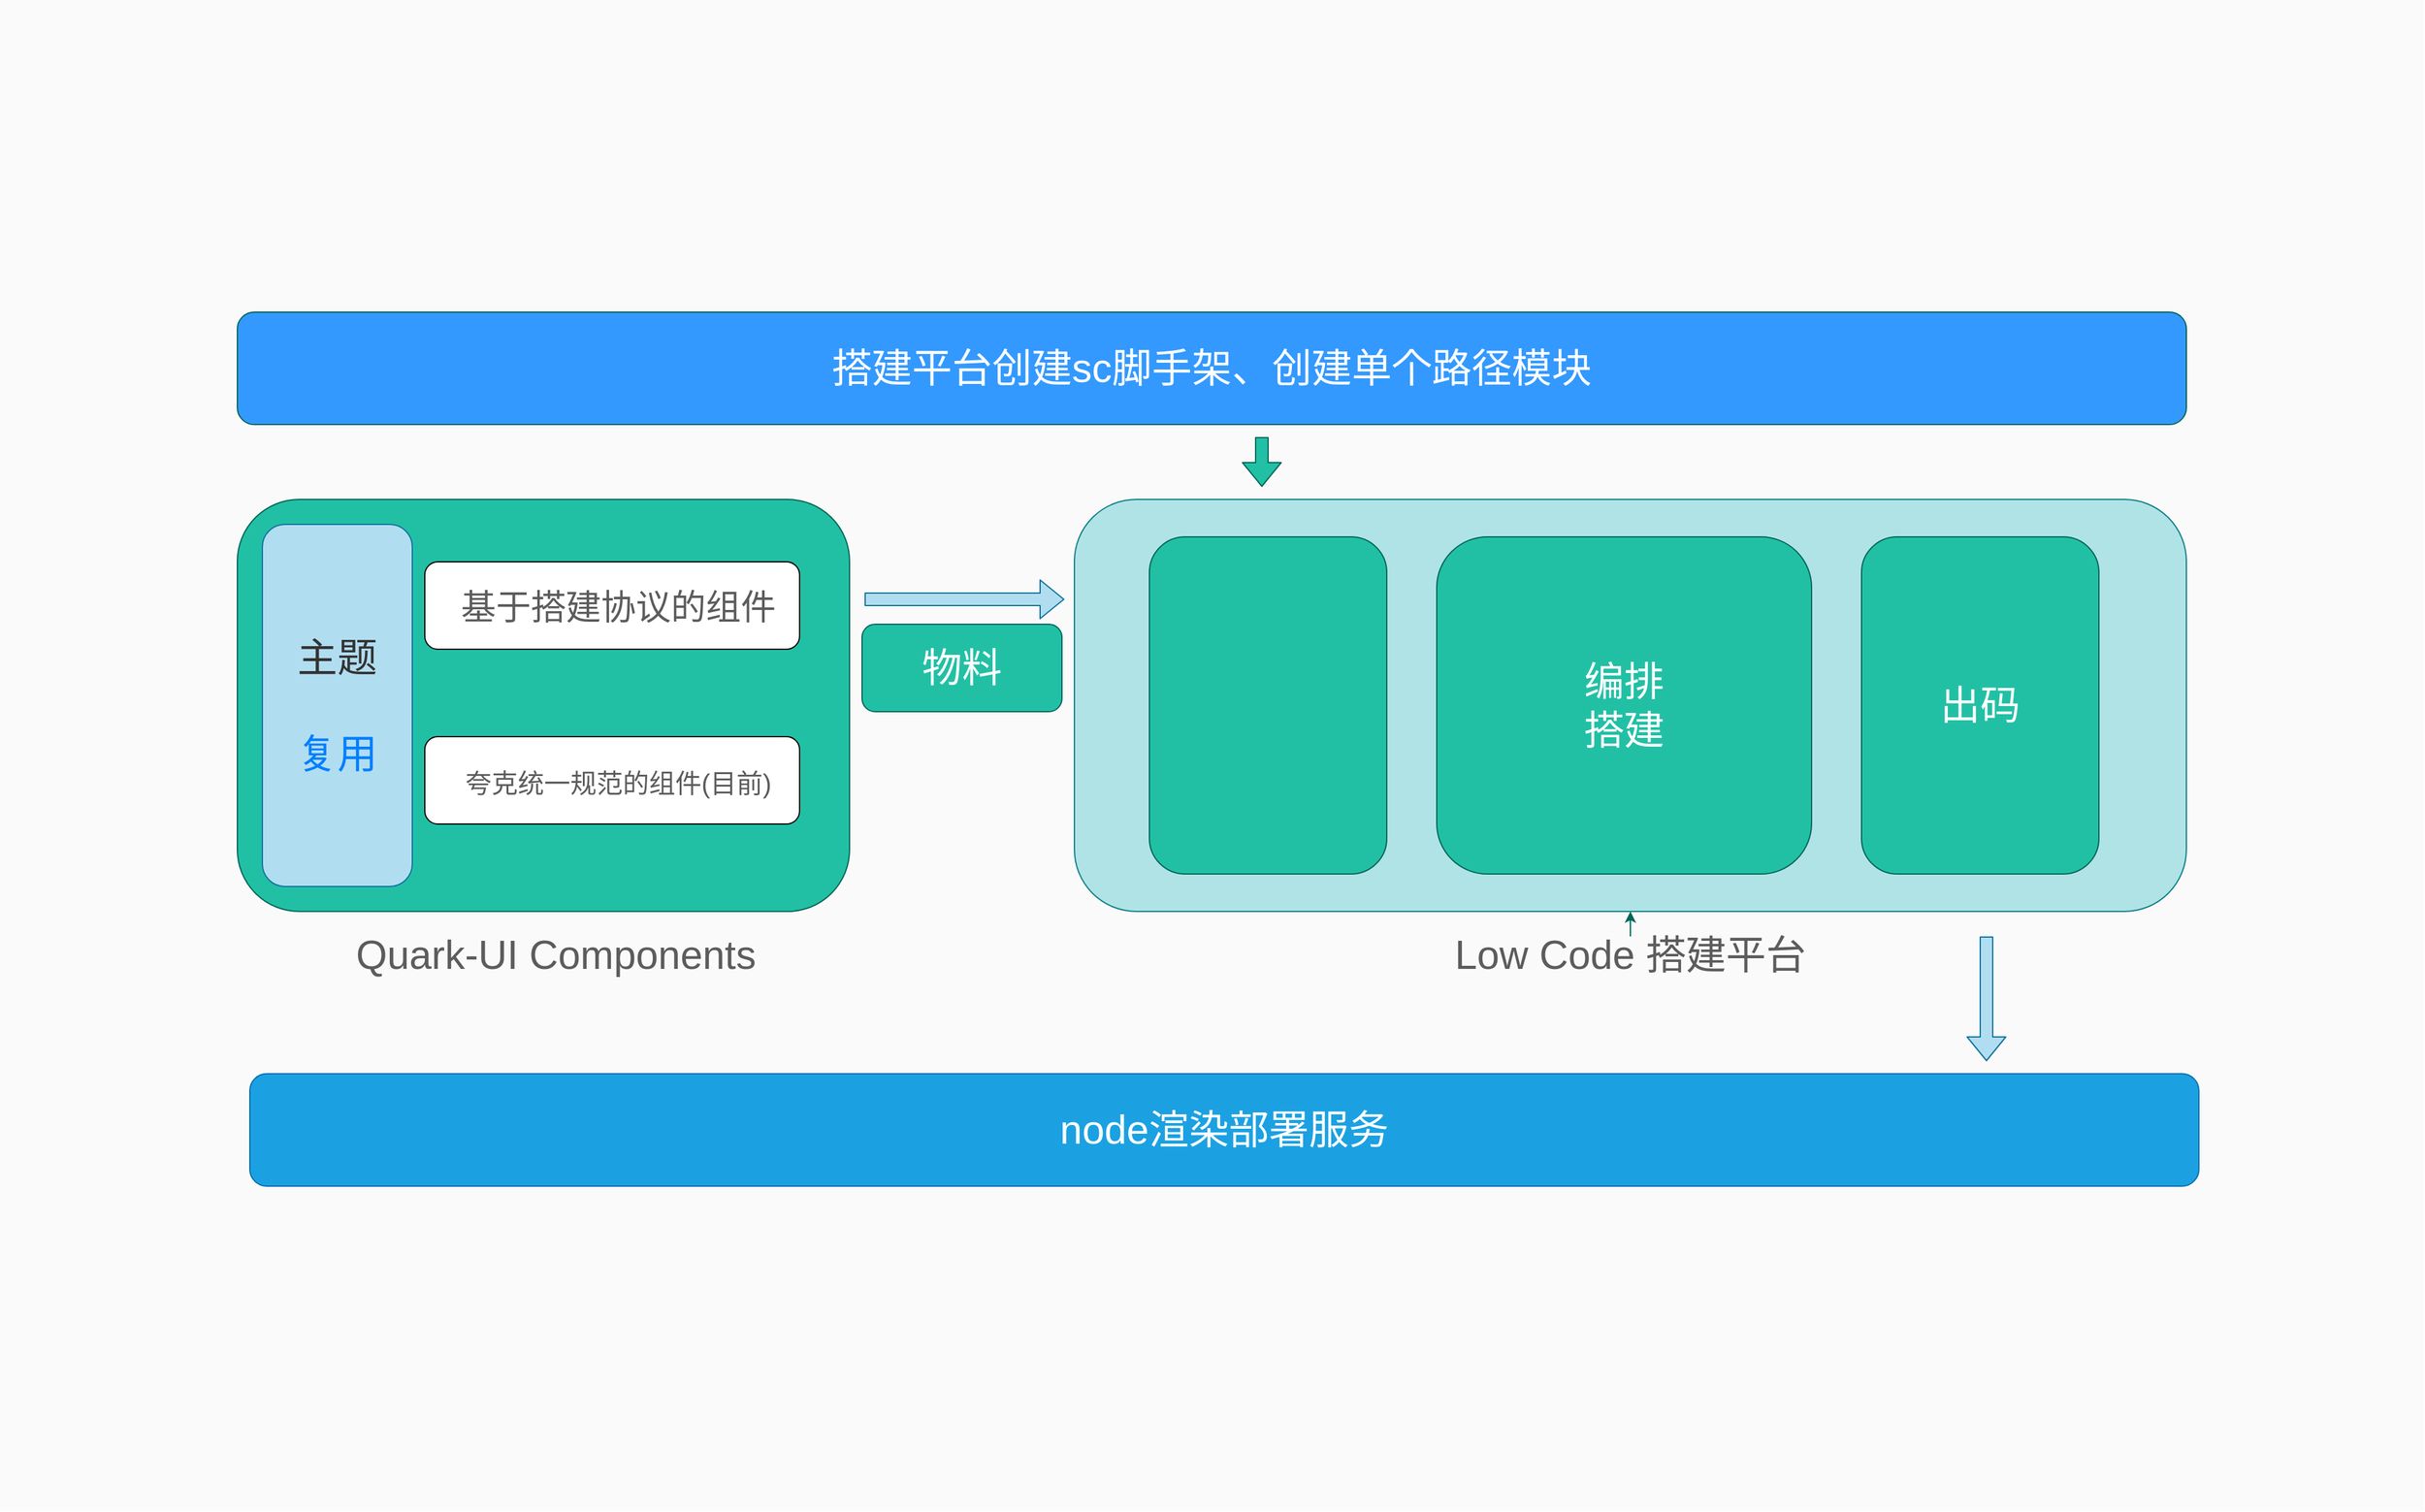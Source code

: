 <mxfile version="18.0.1" type="github">
  <diagram id="mJX3ixT3rx15vAFLiFQs" name="第 1 页">
    <mxGraphModel dx="4765" dy="1255" grid="1" gridSize="10" guides="1" tooltips="1" connect="1" arrows="1" fold="1" page="1" pageScale="1" pageWidth="1200" pageHeight="1600" math="0" shadow="0">
      <root>
        <mxCell id="0" />
        <mxCell id="1" parent="0" />
        <mxCell id="pdx5beCU5PoqxW-JAkxX-39" value="" style="rounded=0;whiteSpace=wrap;html=1;shadow=0;glass=0;sketch=0;fontSize=32;fillColor=#FAFAFA;strokeColor=none;" vertex="1" parent="1">
          <mxGeometry x="-2380" y="200" width="1940" height="1210" as="geometry" />
        </mxCell>
        <mxCell id="pdx5beCU5PoqxW-JAkxX-1" value="" style="rounded=1;whiteSpace=wrap;html=1;fillColor=#21C0A5;fontColor=#5C5C5C;strokeColor=#006658;glass=0;" vertex="1" parent="1">
          <mxGeometry x="-2190" y="600" width="490" height="330" as="geometry" />
        </mxCell>
        <mxCell id="pdx5beCU5PoqxW-JAkxX-3" value="&lt;font style=&quot;font-size: 32px;&quot;&gt;Quark-UI Components&lt;br&gt;&lt;/font&gt;" style="text;html=1;strokeColor=none;fillColor=none;align=center;verticalAlign=middle;whiteSpace=wrap;rounded=0;sketch=0;fontColor=#5C5C5C;" vertex="1" parent="1">
          <mxGeometry x="-2110" y="950" width="350" height="30" as="geometry" />
        </mxCell>
        <mxCell id="pdx5beCU5PoqxW-JAkxX-10" value="" style="rounded=1;whiteSpace=wrap;html=1;fillColor=#b0e3e6;strokeColor=#0e8088;shadow=0;sketch=0;glass=0;" vertex="1" parent="1">
          <mxGeometry x="-1520" y="600" width="890" height="330" as="geometry" />
        </mxCell>
        <mxCell id="pdx5beCU5PoqxW-JAkxX-16" style="edgeStyle=orthogonalEdgeStyle;curved=0;rounded=1;sketch=0;orthogonalLoop=1;jettySize=auto;html=1;fontSize=32;fontColor=#5C5C5C;strokeColor=#006658;fillColor=#21C0A5;" edge="1" parent="1" source="pdx5beCU5PoqxW-JAkxX-11" target="pdx5beCU5PoqxW-JAkxX-10">
          <mxGeometry relative="1" as="geometry" />
        </mxCell>
        <mxCell id="pdx5beCU5PoqxW-JAkxX-11" value="&lt;font style=&quot;font-size: 32px;&quot;&gt;Low Code 搭建平台&lt;br&gt;&lt;/font&gt;" style="text;html=1;strokeColor=none;fillColor=none;align=center;verticalAlign=middle;whiteSpace=wrap;rounded=0;sketch=0;fontColor=#5C5C5C;" vertex="1" parent="1">
          <mxGeometry x="-1250" y="950" width="350" height="30" as="geometry" />
        </mxCell>
        <mxCell id="pdx5beCU5PoqxW-JAkxX-13" value="&lt;font color=&quot;#ffffff&quot; style=&quot;font-size: 32px;&quot;&gt;物料&lt;/font&gt;" style="html=1;whiteSpace=wrap;container=1;recursiveResize=0;collapsible=0;rounded=1;shadow=0;glass=0;sketch=0;fontColor=#5C5C5C;strokeColor=#006658;fillColor=#21C0A5;" vertex="1" parent="1">
          <mxGeometry x="-1690" y="700" width="160" height="70" as="geometry" />
        </mxCell>
        <mxCell id="pdx5beCU5PoqxW-JAkxX-17" value="" style="shape=flexArrow;endArrow=classic;html=1;rounded=1;sketch=0;fontSize=32;fontColor=#5C5C5C;strokeColor=#10739e;fillColor=#b1ddf0;curved=0;" edge="1" parent="1">
          <mxGeometry width="50" height="50" relative="1" as="geometry">
            <mxPoint x="-1688" y="680" as="sourcePoint" />
            <mxPoint x="-1528" y="680" as="targetPoint" />
          </mxGeometry>
        </mxCell>
        <mxCell id="pdx5beCU5PoqxW-JAkxX-18" value="" style="group" vertex="1" connectable="0" parent="1">
          <mxGeometry x="-2040" y="650" width="300" height="70" as="geometry" />
        </mxCell>
        <mxCell id="pdx5beCU5PoqxW-JAkxX-4" value="" style="rounded=1;whiteSpace=wrap;html=1;sketch=0;fontSize=32;" vertex="1" parent="pdx5beCU5PoqxW-JAkxX-18">
          <mxGeometry width="300" height="70" as="geometry" />
        </mxCell>
        <mxCell id="pdx5beCU5PoqxW-JAkxX-5" value="&lt;font style=&quot;font-size: 28px;&quot;&gt;基于搭建协议的组件&lt;/font&gt;" style="text;html=1;strokeColor=none;fillColor=none;align=center;verticalAlign=middle;whiteSpace=wrap;rounded=0;sketch=0;fontSize=32;fontColor=#5C5C5C;" vertex="1" parent="pdx5beCU5PoqxW-JAkxX-18">
          <mxGeometry x="10" y="25" width="290" height="20" as="geometry" />
        </mxCell>
        <mxCell id="pdx5beCU5PoqxW-JAkxX-8" style="edgeStyle=orthogonalEdgeStyle;curved=0;rounded=1;sketch=0;orthogonalLoop=1;jettySize=auto;html=1;exitX=0.5;exitY=1;exitDx=0;exitDy=0;fontSize=28;fontColor=#5C5C5C;strokeColor=#006658;fillColor=#21C0A5;" edge="1" parent="pdx5beCU5PoqxW-JAkxX-18" source="pdx5beCU5PoqxW-JAkxX-5" target="pdx5beCU5PoqxW-JAkxX-5">
          <mxGeometry relative="1" as="geometry" />
        </mxCell>
        <mxCell id="pdx5beCU5PoqxW-JAkxX-20" value="" style="group" vertex="1" connectable="0" parent="1">
          <mxGeometry x="-2040" y="790" width="300" height="70" as="geometry" />
        </mxCell>
        <mxCell id="pdx5beCU5PoqxW-JAkxX-6" value="" style="rounded=1;whiteSpace=wrap;html=1;sketch=0;fontSize=32;" vertex="1" parent="pdx5beCU5PoqxW-JAkxX-20">
          <mxGeometry width="300" height="70" as="geometry" />
        </mxCell>
        <mxCell id="pdx5beCU5PoqxW-JAkxX-7" value="&lt;font style=&quot;font-size: 21px;&quot;&gt;夸克统一规范的组件(目前)&lt;/font&gt;" style="text;html=1;strokeColor=none;fillColor=none;align=center;verticalAlign=middle;whiteSpace=wrap;rounded=0;sketch=0;fontSize=32;fontColor=#5C5C5C;" vertex="1" parent="pdx5beCU5PoqxW-JAkxX-20">
          <mxGeometry x="30" y="24" width="250" height="20" as="geometry" />
        </mxCell>
        <mxCell id="pdx5beCU5PoqxW-JAkxX-21" value="&lt;font color=&quot;#333333&quot;&gt;主题&lt;/font&gt;&lt;br&gt;&lt;br&gt;&lt;font color=&quot;#007fff&quot;&gt;复用&lt;/font&gt;" style="rounded=1;whiteSpace=wrap;html=1;shadow=0;glass=0;sketch=0;fontSize=32;strokeColor=#10739e;fillColor=#b1ddf0;" vertex="1" parent="1">
          <mxGeometry x="-2170" y="620" width="120" height="290" as="geometry" />
        </mxCell>
        <mxCell id="pdx5beCU5PoqxW-JAkxX-22" value="" style="rounded=1;whiteSpace=wrap;html=1;shadow=0;glass=0;sketch=0;fontSize=32;fontColor=#3399FF;strokeColor=#006658;fillColor=#21C0A5;" vertex="1" parent="1">
          <mxGeometry x="-1460" y="630" width="190" height="270" as="geometry" />
        </mxCell>
        <mxCell id="pdx5beCU5PoqxW-JAkxX-24" value="&lt;font color=&quot;#ffffff&quot;&gt;出码&lt;/font&gt;" style="rounded=1;whiteSpace=wrap;html=1;shadow=0;glass=0;sketch=0;fontSize=32;fontColor=#3399FF;strokeColor=#006658;fillColor=#21C0A5;" vertex="1" parent="1">
          <mxGeometry x="-890" y="630" width="190" height="270" as="geometry" />
        </mxCell>
        <mxCell id="pdx5beCU5PoqxW-JAkxX-25" value="&lt;span style=&quot;color: rgb(255, 255, 255);&quot;&gt;编排&lt;br&gt;&lt;/span&gt;&lt;span style=&quot;color: rgb(255, 255, 255);&quot;&gt;搭建&lt;/span&gt;&lt;span style=&quot;color: rgb(255, 255, 255);&quot;&gt;&lt;br&gt;&lt;/span&gt;" style="rounded=1;whiteSpace=wrap;html=1;shadow=0;glass=0;sketch=0;fontSize=32;fontColor=#3399FF;strokeColor=#006658;fillColor=#21C0A5;gradientColor=none;" vertex="1" parent="1">
          <mxGeometry x="-1230" y="630" width="300" height="270" as="geometry" />
        </mxCell>
        <mxCell id="pdx5beCU5PoqxW-JAkxX-26" value="" style="shape=flexArrow;endArrow=classic;html=1;rounded=1;sketch=0;fontSize=32;fontColor=#5C5C5C;strokeColor=#10739e;fillColor=#b1ddf0;curved=0;" edge="1" parent="1">
          <mxGeometry width="50" height="50" relative="1" as="geometry">
            <mxPoint x="-790" y="950" as="sourcePoint" />
            <mxPoint x="-790" y="1050" as="targetPoint" />
          </mxGeometry>
        </mxCell>
        <mxCell id="pdx5beCU5PoqxW-JAkxX-29" value="&lt;font color=&quot;#ffffff&quot;&gt;搭建平台创建sc脚手架、创建单个路径模块&lt;/font&gt;" style="rounded=1;whiteSpace=wrap;html=1;shadow=0;glass=0;sketch=0;fontSize=32;fontColor=#333333;strokeColor=#006658;fillColor=#3399FF;" vertex="1" parent="1">
          <mxGeometry x="-2190" y="450" width="1560" height="90" as="geometry" />
        </mxCell>
        <mxCell id="pdx5beCU5PoqxW-JAkxX-30" value="node渲染部署服务" style="rounded=1;whiteSpace=wrap;html=1;shadow=0;glass=0;sketch=0;fontSize=32;fontColor=#ffffff;strokeColor=#006EAF;fillColor=#1ba1e2;" vertex="1" parent="1">
          <mxGeometry x="-2180" y="1060" width="1560" height="90" as="geometry" />
        </mxCell>
        <mxCell id="pdx5beCU5PoqxW-JAkxX-36" value="" style="shape=flexArrow;endArrow=classic;html=1;rounded=1;sketch=0;fontSize=32;fontColor=#FFFFFF;strokeColor=#006658;fillColor=#21C0A5;curved=0;" edge="1" parent="1">
          <mxGeometry width="50" height="50" relative="1" as="geometry">
            <mxPoint x="-1370" y="550" as="sourcePoint" />
            <mxPoint x="-1370" y="590" as="targetPoint" />
          </mxGeometry>
        </mxCell>
      </root>
    </mxGraphModel>
  </diagram>
</mxfile>
